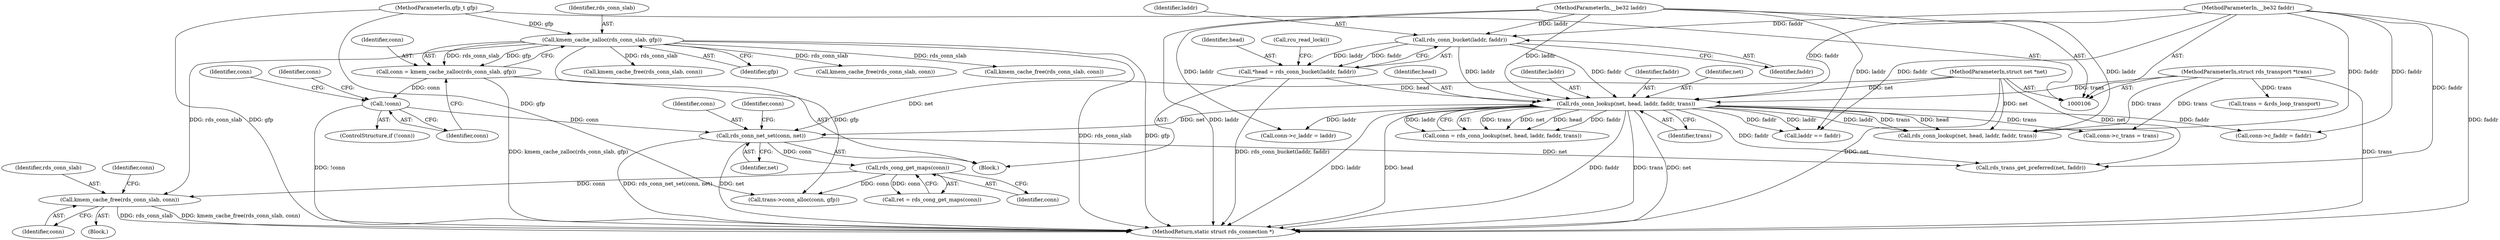 digraph "0_linux_8c7188b23474cca017b3ef354c4a58456f68303a@API" {
"1000235" [label="(Call,kmem_cache_free(rds_conn_slab, conn))"];
"1000172" [label="(Call,kmem_cache_zalloc(rds_conn_slab, gfp))"];
"1000111" [label="(MethodParameterIn,gfp_t gfp)"];
"1000230" [label="(Call,rds_cong_get_maps(conn))"];
"1000210" [label="(Call,rds_conn_net_set(conn, net))"];
"1000176" [label="(Call,!conn)"];
"1000170" [label="(Call,conn = kmem_cache_zalloc(rds_conn_slab, gfp))"];
"1000131" [label="(Call,rds_conn_lookup(net, head, laddr, faddr, trans))"];
"1000107" [label="(MethodParameterIn,struct net *net)"];
"1000120" [label="(Call,*head = rds_conn_bucket(laddr, faddr))"];
"1000122" [label="(Call,rds_conn_bucket(laddr, faddr))"];
"1000108" [label="(MethodParameterIn,__be32 laddr)"];
"1000109" [label="(MethodParameterIn,__be32 faddr)"];
"1000110" [label="(MethodParameterIn,struct rds_transport *trans)"];
"1000128" [label="(Call,rcu_read_lock())"];
"1000175" [label="(ControlStructure,if (!conn))"];
"1000230" [label="(Call,rds_cong_get_maps(conn))"];
"1000109" [label="(MethodParameterIn,__be32 faddr)"];
"1000177" [label="(Identifier,conn)"];
"1000136" [label="(Identifier,trans)"];
"1000110" [label="(MethodParameterIn,struct rds_transport *trans)"];
"1000245" [label="(Call,rds_trans_get_preferred(net, faddr))"];
"1000171" [label="(Identifier,conn)"];
"1000113" [label="(Block,)"];
"1000237" [label="(Identifier,conn)"];
"1000111" [label="(MethodParameterIn,gfp_t gfp)"];
"1000135" [label="(Identifier,faddr)"];
"1000420" [label="(Call,kmem_cache_free(rds_conn_slab, conn))"];
"1000121" [label="(Identifier,head)"];
"1000173" [label="(Identifier,rds_conn_slab)"];
"1000172" [label="(Call,kmem_cache_zalloc(rds_conn_slab, gfp))"];
"1000123" [label="(Identifier,laddr)"];
"1000122" [label="(Call,rds_conn_bucket(laddr, faddr))"];
"1000445" [label="(MethodReturn,static struct rds_connection *)"];
"1000234" [label="(Block,)"];
"1000120" [label="(Call,*head = rds_conn_bucket(laddr, faddr))"];
"1000269" [label="(Call,conn->c_trans = trans)"];
"1000228" [label="(Call,ret = rds_cong_get_maps(conn))"];
"1000265" [label="(Call,trans = &rds_loop_transport)"];
"1000210" [label="(Call,rds_conn_net_set(conn, net))"];
"1000131" [label="(Call,rds_conn_lookup(net, head, laddr, faddr, trans))"];
"1000190" [label="(Call,conn->c_laddr = laddr)"];
"1000407" [label="(Call,rds_conn_lookup(net, head, laddr, faddr, trans))"];
"1000276" [label="(Call,trans->conn_alloc(conn, gfp))"];
"1000212" [label="(Identifier,net)"];
"1000176" [label="(Call,!conn)"];
"1000174" [label="(Identifier,gfp)"];
"1000129" [label="(Call,conn = rds_conn_lookup(net, head, laddr, faddr, trans))"];
"1000152" [label="(Call,laddr == faddr)"];
"1000211" [label="(Identifier,conn)"];
"1000235" [label="(Call,kmem_cache_free(rds_conn_slab, conn))"];
"1000231" [label="(Identifier,conn)"];
"1000170" [label="(Call,conn = kmem_cache_zalloc(rds_conn_slab, gfp))"];
"1000195" [label="(Call,conn->c_faddr = faddr)"];
"1000107" [label="(MethodParameterIn,struct net *net)"];
"1000383" [label="(Call,kmem_cache_free(rds_conn_slab, conn))"];
"1000188" [label="(Identifier,conn)"];
"1000180" [label="(Identifier,conn)"];
"1000236" [label="(Identifier,rds_conn_slab)"];
"1000132" [label="(Identifier,net)"];
"1000124" [label="(Identifier,faddr)"];
"1000239" [label="(Identifier,conn)"];
"1000133" [label="(Identifier,head)"];
"1000108" [label="(MethodParameterIn,__be32 laddr)"];
"1000134" [label="(Identifier,laddr)"];
"1000216" [label="(Identifier,conn)"];
"1000282" [label="(Call,kmem_cache_free(rds_conn_slab, conn))"];
"1000235" -> "1000234"  [label="AST: "];
"1000235" -> "1000237"  [label="CFG: "];
"1000236" -> "1000235"  [label="AST: "];
"1000237" -> "1000235"  [label="AST: "];
"1000239" -> "1000235"  [label="CFG: "];
"1000235" -> "1000445"  [label="DDG: rds_conn_slab"];
"1000235" -> "1000445"  [label="DDG: kmem_cache_free(rds_conn_slab, conn)"];
"1000172" -> "1000235"  [label="DDG: rds_conn_slab"];
"1000230" -> "1000235"  [label="DDG: conn"];
"1000172" -> "1000170"  [label="AST: "];
"1000172" -> "1000174"  [label="CFG: "];
"1000173" -> "1000172"  [label="AST: "];
"1000174" -> "1000172"  [label="AST: "];
"1000170" -> "1000172"  [label="CFG: "];
"1000172" -> "1000445"  [label="DDG: rds_conn_slab"];
"1000172" -> "1000445"  [label="DDG: gfp"];
"1000172" -> "1000170"  [label="DDG: rds_conn_slab"];
"1000172" -> "1000170"  [label="DDG: gfp"];
"1000111" -> "1000172"  [label="DDG: gfp"];
"1000172" -> "1000276"  [label="DDG: gfp"];
"1000172" -> "1000282"  [label="DDG: rds_conn_slab"];
"1000172" -> "1000383"  [label="DDG: rds_conn_slab"];
"1000172" -> "1000420"  [label="DDG: rds_conn_slab"];
"1000111" -> "1000106"  [label="AST: "];
"1000111" -> "1000445"  [label="DDG: gfp"];
"1000111" -> "1000276"  [label="DDG: gfp"];
"1000230" -> "1000228"  [label="AST: "];
"1000230" -> "1000231"  [label="CFG: "];
"1000231" -> "1000230"  [label="AST: "];
"1000228" -> "1000230"  [label="CFG: "];
"1000230" -> "1000228"  [label="DDG: conn"];
"1000210" -> "1000230"  [label="DDG: conn"];
"1000230" -> "1000276"  [label="DDG: conn"];
"1000210" -> "1000113"  [label="AST: "];
"1000210" -> "1000212"  [label="CFG: "];
"1000211" -> "1000210"  [label="AST: "];
"1000212" -> "1000210"  [label="AST: "];
"1000216" -> "1000210"  [label="CFG: "];
"1000210" -> "1000445"  [label="DDG: rds_conn_net_set(conn, net)"];
"1000210" -> "1000445"  [label="DDG: net"];
"1000176" -> "1000210"  [label="DDG: conn"];
"1000131" -> "1000210"  [label="DDG: net"];
"1000107" -> "1000210"  [label="DDG: net"];
"1000210" -> "1000245"  [label="DDG: net"];
"1000176" -> "1000175"  [label="AST: "];
"1000176" -> "1000177"  [label="CFG: "];
"1000177" -> "1000176"  [label="AST: "];
"1000180" -> "1000176"  [label="CFG: "];
"1000188" -> "1000176"  [label="CFG: "];
"1000176" -> "1000445"  [label="DDG: !conn"];
"1000170" -> "1000176"  [label="DDG: conn"];
"1000170" -> "1000113"  [label="AST: "];
"1000171" -> "1000170"  [label="AST: "];
"1000177" -> "1000170"  [label="CFG: "];
"1000170" -> "1000445"  [label="DDG: kmem_cache_zalloc(rds_conn_slab, gfp)"];
"1000131" -> "1000129"  [label="AST: "];
"1000131" -> "1000136"  [label="CFG: "];
"1000132" -> "1000131"  [label="AST: "];
"1000133" -> "1000131"  [label="AST: "];
"1000134" -> "1000131"  [label="AST: "];
"1000135" -> "1000131"  [label="AST: "];
"1000136" -> "1000131"  [label="AST: "];
"1000129" -> "1000131"  [label="CFG: "];
"1000131" -> "1000445"  [label="DDG: net"];
"1000131" -> "1000445"  [label="DDG: laddr"];
"1000131" -> "1000445"  [label="DDG: head"];
"1000131" -> "1000445"  [label="DDG: faddr"];
"1000131" -> "1000445"  [label="DDG: trans"];
"1000131" -> "1000129"  [label="DDG: trans"];
"1000131" -> "1000129"  [label="DDG: net"];
"1000131" -> "1000129"  [label="DDG: head"];
"1000131" -> "1000129"  [label="DDG: faddr"];
"1000131" -> "1000129"  [label="DDG: laddr"];
"1000107" -> "1000131"  [label="DDG: net"];
"1000120" -> "1000131"  [label="DDG: head"];
"1000122" -> "1000131"  [label="DDG: laddr"];
"1000122" -> "1000131"  [label="DDG: faddr"];
"1000108" -> "1000131"  [label="DDG: laddr"];
"1000109" -> "1000131"  [label="DDG: faddr"];
"1000110" -> "1000131"  [label="DDG: trans"];
"1000131" -> "1000152"  [label="DDG: laddr"];
"1000131" -> "1000152"  [label="DDG: faddr"];
"1000131" -> "1000190"  [label="DDG: laddr"];
"1000131" -> "1000195"  [label="DDG: faddr"];
"1000131" -> "1000245"  [label="DDG: faddr"];
"1000131" -> "1000269"  [label="DDG: trans"];
"1000131" -> "1000407"  [label="DDG: head"];
"1000131" -> "1000407"  [label="DDG: laddr"];
"1000131" -> "1000407"  [label="DDG: trans"];
"1000107" -> "1000106"  [label="AST: "];
"1000107" -> "1000445"  [label="DDG: net"];
"1000107" -> "1000245"  [label="DDG: net"];
"1000107" -> "1000407"  [label="DDG: net"];
"1000120" -> "1000113"  [label="AST: "];
"1000120" -> "1000122"  [label="CFG: "];
"1000121" -> "1000120"  [label="AST: "];
"1000122" -> "1000120"  [label="AST: "];
"1000128" -> "1000120"  [label="CFG: "];
"1000120" -> "1000445"  [label="DDG: rds_conn_bucket(laddr, faddr)"];
"1000122" -> "1000120"  [label="DDG: laddr"];
"1000122" -> "1000120"  [label="DDG: faddr"];
"1000122" -> "1000124"  [label="CFG: "];
"1000123" -> "1000122"  [label="AST: "];
"1000124" -> "1000122"  [label="AST: "];
"1000108" -> "1000122"  [label="DDG: laddr"];
"1000109" -> "1000122"  [label="DDG: faddr"];
"1000108" -> "1000106"  [label="AST: "];
"1000108" -> "1000445"  [label="DDG: laddr"];
"1000108" -> "1000152"  [label="DDG: laddr"];
"1000108" -> "1000190"  [label="DDG: laddr"];
"1000108" -> "1000407"  [label="DDG: laddr"];
"1000109" -> "1000106"  [label="AST: "];
"1000109" -> "1000445"  [label="DDG: faddr"];
"1000109" -> "1000152"  [label="DDG: faddr"];
"1000109" -> "1000195"  [label="DDG: faddr"];
"1000109" -> "1000245"  [label="DDG: faddr"];
"1000109" -> "1000407"  [label="DDG: faddr"];
"1000110" -> "1000106"  [label="AST: "];
"1000110" -> "1000445"  [label="DDG: trans"];
"1000110" -> "1000265"  [label="DDG: trans"];
"1000110" -> "1000269"  [label="DDG: trans"];
"1000110" -> "1000407"  [label="DDG: trans"];
}
